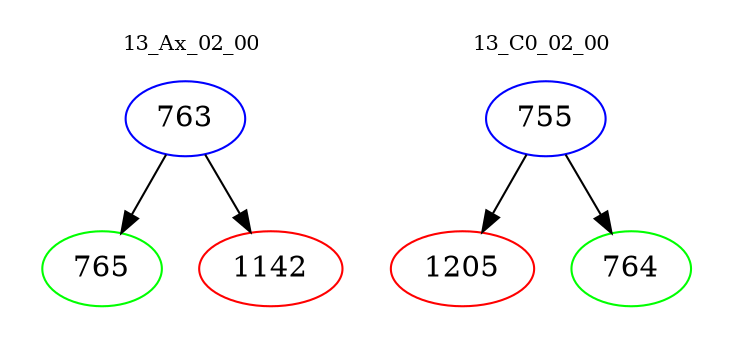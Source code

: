 digraph{
subgraph cluster_0 {
color = white
label = "13_Ax_02_00";
fontsize=10;
T0_763 [label="763", color="blue"]
T0_763 -> T0_765 [color="black"]
T0_765 [label="765", color="green"]
T0_763 -> T0_1142 [color="black"]
T0_1142 [label="1142", color="red"]
}
subgraph cluster_1 {
color = white
label = "13_C0_02_00";
fontsize=10;
T1_755 [label="755", color="blue"]
T1_755 -> T1_1205 [color="black"]
T1_1205 [label="1205", color="red"]
T1_755 -> T1_764 [color="black"]
T1_764 [label="764", color="green"]
}
}
